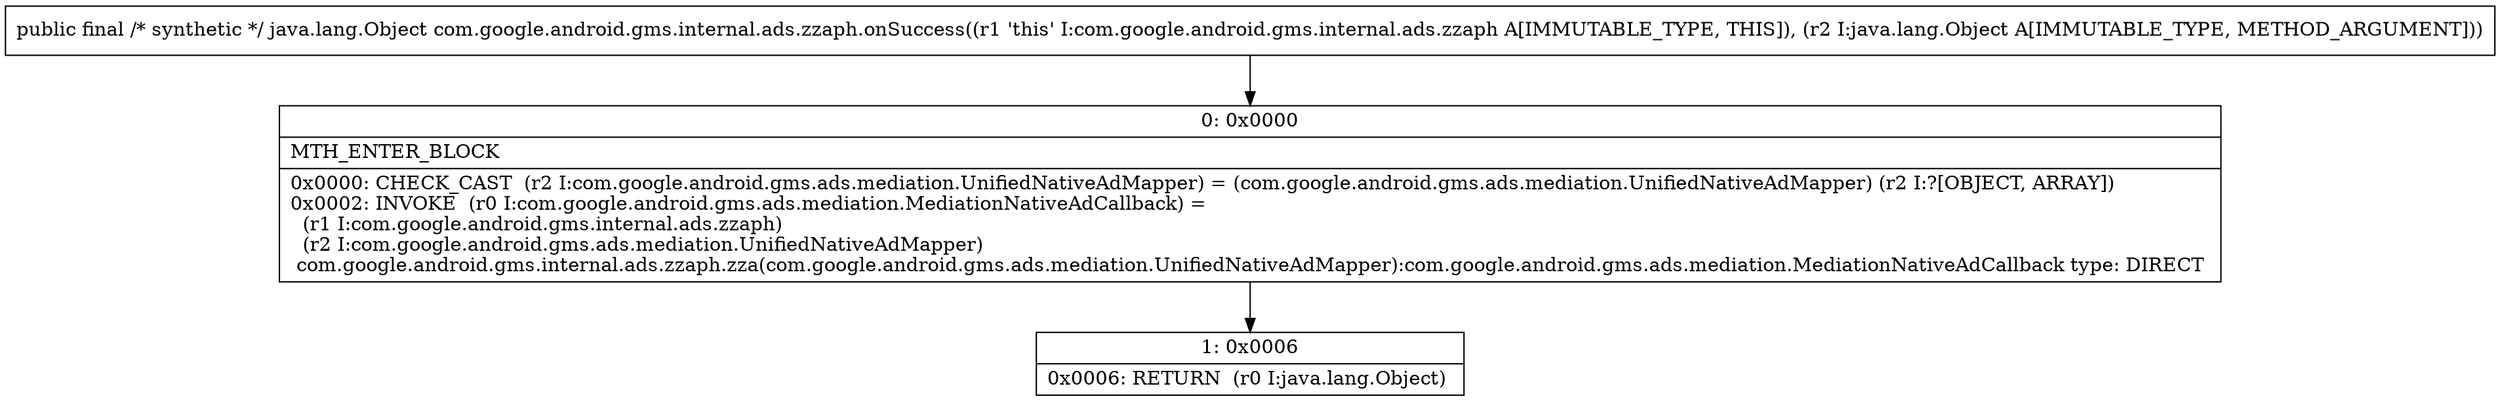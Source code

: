 digraph "CFG forcom.google.android.gms.internal.ads.zzaph.onSuccess(Ljava\/lang\/Object;)Ljava\/lang\/Object;" {
Node_0 [shape=record,label="{0\:\ 0x0000|MTH_ENTER_BLOCK\l|0x0000: CHECK_CAST  (r2 I:com.google.android.gms.ads.mediation.UnifiedNativeAdMapper) = (com.google.android.gms.ads.mediation.UnifiedNativeAdMapper) (r2 I:?[OBJECT, ARRAY]) \l0x0002: INVOKE  (r0 I:com.google.android.gms.ads.mediation.MediationNativeAdCallback) = \l  (r1 I:com.google.android.gms.internal.ads.zzaph)\l  (r2 I:com.google.android.gms.ads.mediation.UnifiedNativeAdMapper)\l com.google.android.gms.internal.ads.zzaph.zza(com.google.android.gms.ads.mediation.UnifiedNativeAdMapper):com.google.android.gms.ads.mediation.MediationNativeAdCallback type: DIRECT \l}"];
Node_1 [shape=record,label="{1\:\ 0x0006|0x0006: RETURN  (r0 I:java.lang.Object) \l}"];
MethodNode[shape=record,label="{public final \/* synthetic *\/ java.lang.Object com.google.android.gms.internal.ads.zzaph.onSuccess((r1 'this' I:com.google.android.gms.internal.ads.zzaph A[IMMUTABLE_TYPE, THIS]), (r2 I:java.lang.Object A[IMMUTABLE_TYPE, METHOD_ARGUMENT])) }"];
MethodNode -> Node_0;
Node_0 -> Node_1;
}

